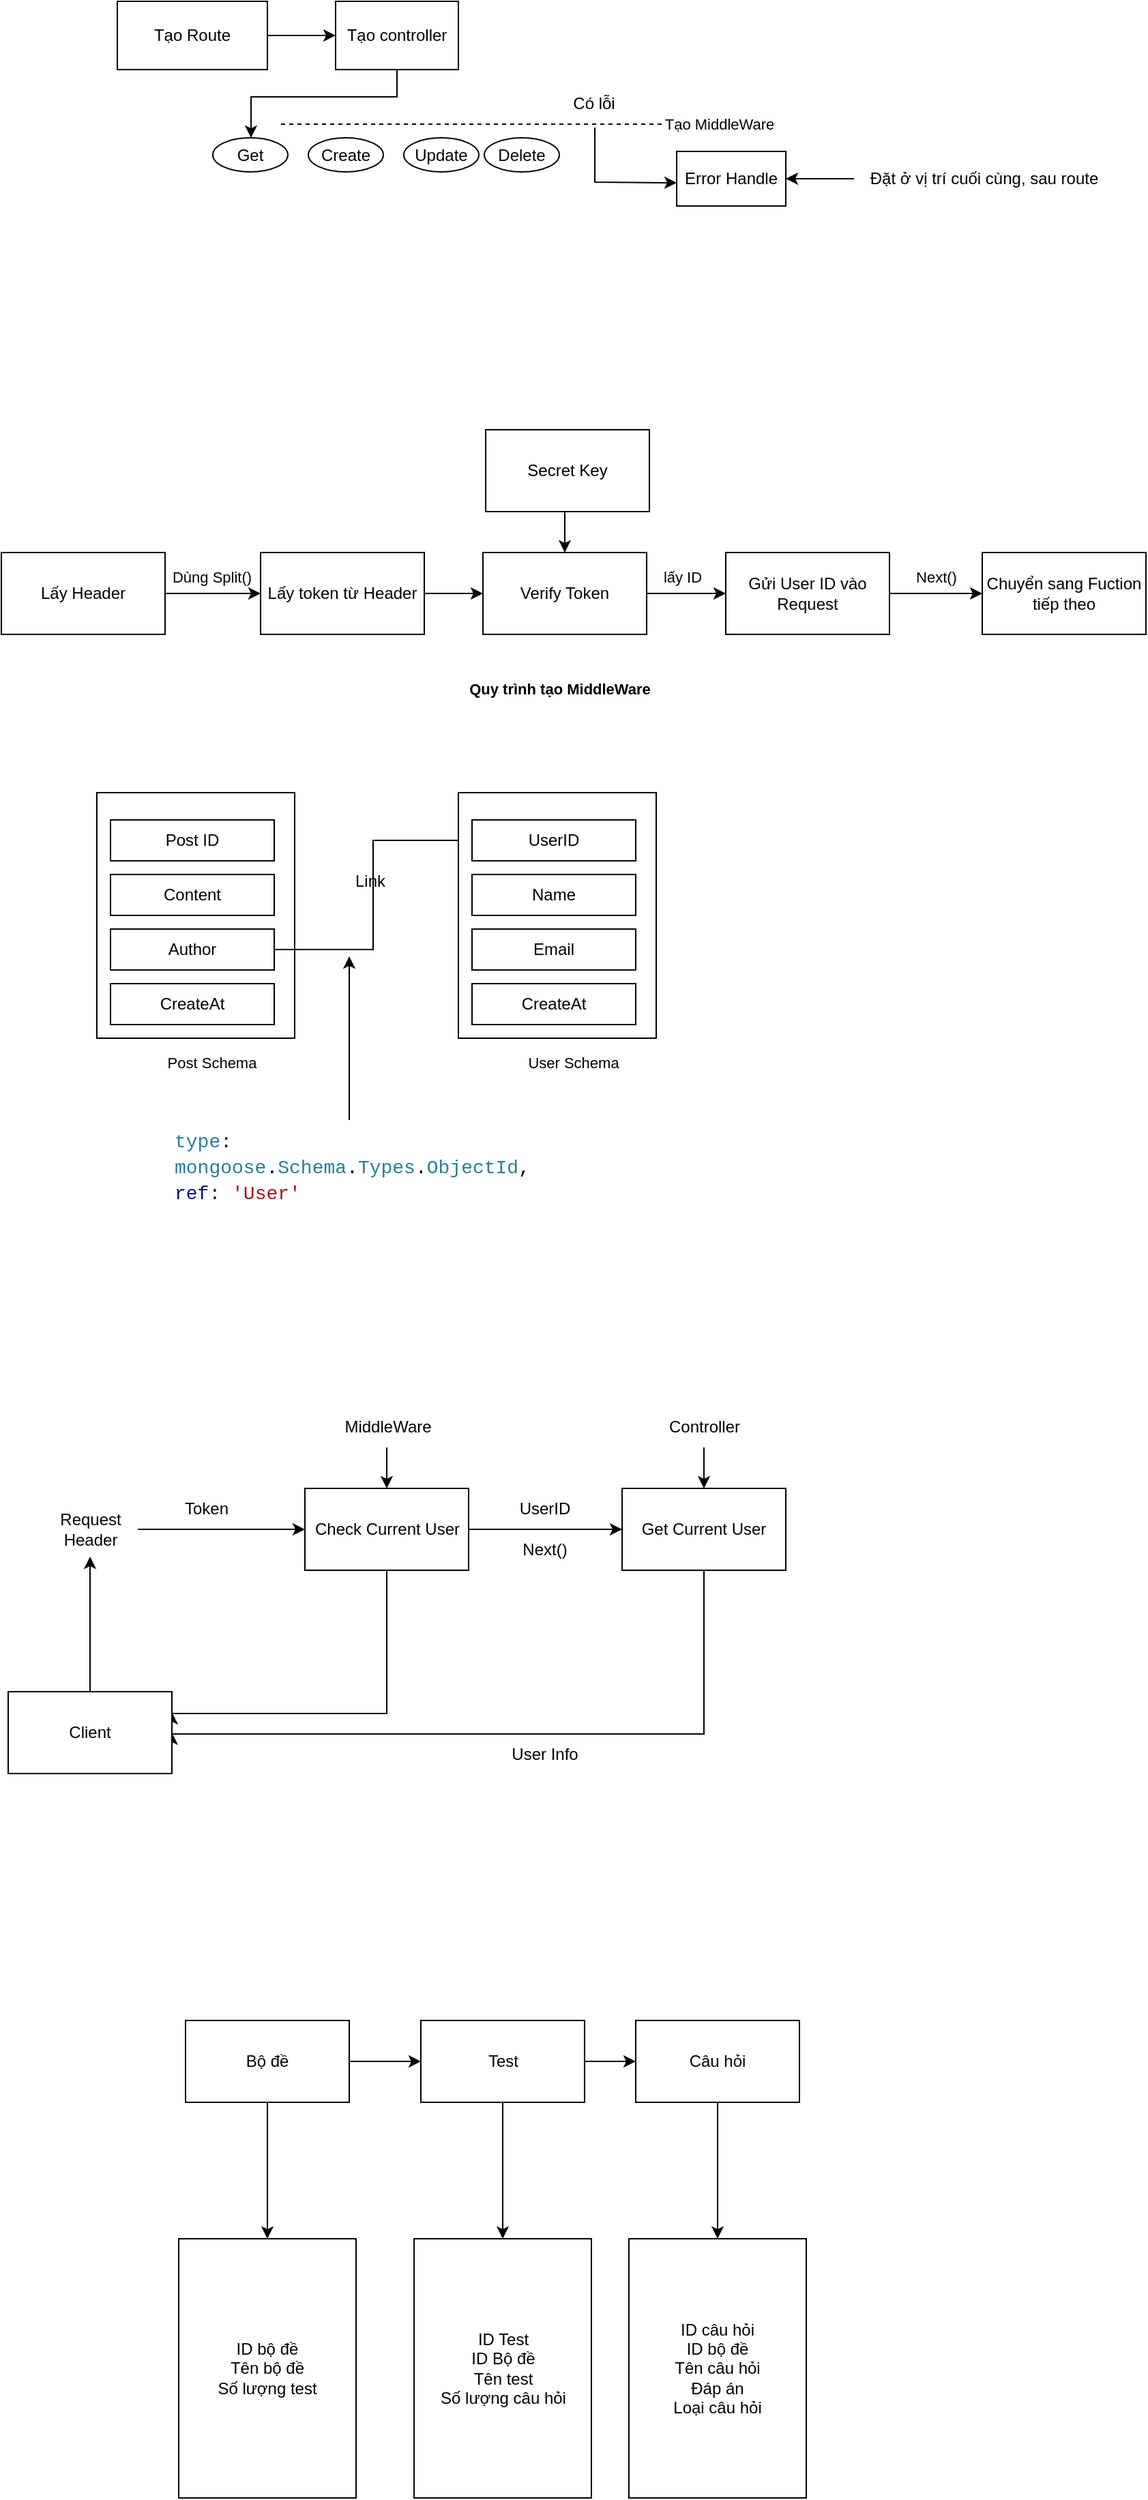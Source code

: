 <mxfile version="20.8.20" type="github">
  <diagram id="-SRTi5FGNhJISN_nRNZ4" name="Page-1">
    <mxGraphModel dx="1290" dy="549" grid="1" gridSize="10" guides="1" tooltips="1" connect="1" arrows="1" fold="1" page="1" pageScale="1" pageWidth="827" pageHeight="1169" math="0" shadow="0">
      <root>
        <mxCell id="0" />
        <mxCell id="1" parent="0" />
        <mxCell id="EXytRapRBaKdDBkQyjD2-3" value="" style="edgeStyle=orthogonalEdgeStyle;rounded=0;orthogonalLoop=1;jettySize=auto;html=1;" parent="1" source="EXytRapRBaKdDBkQyjD2-1" target="EXytRapRBaKdDBkQyjD2-2" edge="1">
          <mxGeometry relative="1" as="geometry" />
        </mxCell>
        <mxCell id="EXytRapRBaKdDBkQyjD2-1" value="Tạo Route" style="rounded=0;whiteSpace=wrap;html=1;" parent="1" vertex="1">
          <mxGeometry x="90" y="160" width="110" height="50" as="geometry" />
        </mxCell>
        <mxCell id="EXytRapRBaKdDBkQyjD2-5" value="" style="edgeStyle=orthogonalEdgeStyle;rounded=0;orthogonalLoop=1;jettySize=auto;html=1;" parent="1" source="EXytRapRBaKdDBkQyjD2-2" target="EXytRapRBaKdDBkQyjD2-4" edge="1">
          <mxGeometry relative="1" as="geometry">
            <Array as="points">
              <mxPoint x="295" y="230" />
              <mxPoint x="188" y="230" />
            </Array>
          </mxGeometry>
        </mxCell>
        <mxCell id="EXytRapRBaKdDBkQyjD2-2" value="Tạo controller" style="whiteSpace=wrap;html=1;rounded=0;" parent="1" vertex="1">
          <mxGeometry x="250" y="160" width="90" height="50" as="geometry" />
        </mxCell>
        <mxCell id="EXytRapRBaKdDBkQyjD2-4" value="Get" style="ellipse;whiteSpace=wrap;html=1;rounded=0;" parent="1" vertex="1">
          <mxGeometry x="160" y="260" width="55" height="25" as="geometry" />
        </mxCell>
        <mxCell id="EXytRapRBaKdDBkQyjD2-6" value="Create" style="ellipse;whiteSpace=wrap;html=1;rounded=0;" parent="1" vertex="1">
          <mxGeometry x="230" y="260" width="55" height="25" as="geometry" />
        </mxCell>
        <mxCell id="EXytRapRBaKdDBkQyjD2-7" value="Update" style="ellipse;whiteSpace=wrap;html=1;rounded=0;" parent="1" vertex="1">
          <mxGeometry x="300" y="260" width="55" height="25" as="geometry" />
        </mxCell>
        <mxCell id="EXytRapRBaKdDBkQyjD2-11" value="" style="endArrow=none;dashed=1;html=1;rounded=0;" parent="1" edge="1">
          <mxGeometry width="50" height="50" relative="1" as="geometry">
            <mxPoint x="210" y="250" as="sourcePoint" />
            <mxPoint x="490" y="250" as="targetPoint" />
          </mxGeometry>
        </mxCell>
        <mxCell id="EXytRapRBaKdDBkQyjD2-12" value="Tạo MiddleWare" style="edgeLabel;html=1;align=center;verticalAlign=middle;resizable=0;points=[];" parent="EXytRapRBaKdDBkQyjD2-11" vertex="1" connectable="0">
          <mxGeometry x="0.753" relative="1" as="geometry">
            <mxPoint x="75" as="offset" />
          </mxGeometry>
        </mxCell>
        <mxCell id="EXytRapRBaKdDBkQyjD2-15" value="" style="edgeStyle=orthogonalEdgeStyle;rounded=0;orthogonalLoop=1;jettySize=auto;html=1;" parent="1" source="EXytRapRBaKdDBkQyjD2-13" target="EXytRapRBaKdDBkQyjD2-14" edge="1">
          <mxGeometry relative="1" as="geometry" />
        </mxCell>
        <mxCell id="EXytRapRBaKdDBkQyjD2-13" value="Lấy Header" style="rounded=0;whiteSpace=wrap;html=1;" parent="1" vertex="1">
          <mxGeometry x="5" y="564" width="120" height="60" as="geometry" />
        </mxCell>
        <mxCell id="EXytRapRBaKdDBkQyjD2-17" value="" style="edgeStyle=orthogonalEdgeStyle;rounded=0;orthogonalLoop=1;jettySize=auto;html=1;" parent="1" source="EXytRapRBaKdDBkQyjD2-14" target="EXytRapRBaKdDBkQyjD2-16" edge="1">
          <mxGeometry relative="1" as="geometry" />
        </mxCell>
        <mxCell id="EXytRapRBaKdDBkQyjD2-14" value="Lấy token từ Header" style="whiteSpace=wrap;html=1;rounded=0;" parent="1" vertex="1">
          <mxGeometry x="195" y="564" width="120" height="60" as="geometry" />
        </mxCell>
        <mxCell id="EXytRapRBaKdDBkQyjD2-21" value="" style="edgeStyle=orthogonalEdgeStyle;rounded=0;orthogonalLoop=1;jettySize=auto;html=1;" parent="1" source="EXytRapRBaKdDBkQyjD2-16" target="EXytRapRBaKdDBkQyjD2-20" edge="1">
          <mxGeometry relative="1" as="geometry" />
        </mxCell>
        <mxCell id="EXytRapRBaKdDBkQyjD2-16" value="Verify Token" style="whiteSpace=wrap;html=1;rounded=0;" parent="1" vertex="1">
          <mxGeometry x="358" y="564" width="120" height="60" as="geometry" />
        </mxCell>
        <mxCell id="EXytRapRBaKdDBkQyjD2-18" value="Dùng Split()" style="edgeLabel;html=1;align=center;verticalAlign=middle;resizable=0;points=[];" parent="1" vertex="1" connectable="0">
          <mxGeometry x="145" y="584" as="geometry">
            <mxPoint x="14" y="-2" as="offset" />
          </mxGeometry>
        </mxCell>
        <mxCell id="EXytRapRBaKdDBkQyjD2-28" value="" style="edgeStyle=orthogonalEdgeStyle;rounded=0;orthogonalLoop=1;jettySize=auto;html=1;" parent="1" source="EXytRapRBaKdDBkQyjD2-20" target="EXytRapRBaKdDBkQyjD2-27" edge="1">
          <mxGeometry relative="1" as="geometry" />
        </mxCell>
        <mxCell id="EXytRapRBaKdDBkQyjD2-20" value="Gửi User ID vào Request" style="whiteSpace=wrap;html=1;rounded=0;" parent="1" vertex="1">
          <mxGeometry x="536" y="564" width="120" height="60" as="geometry" />
        </mxCell>
        <mxCell id="EXytRapRBaKdDBkQyjD2-22" value="Next()" style="edgeLabel;html=1;align=center;verticalAlign=middle;resizable=0;points=[];" parent="1" vertex="1" connectable="0">
          <mxGeometry x="676" y="584" as="geometry">
            <mxPoint x="14" y="-2" as="offset" />
          </mxGeometry>
        </mxCell>
        <mxCell id="EXytRapRBaKdDBkQyjD2-27" value="Chuyển sang Fuction tiếp theo" style="whiteSpace=wrap;html=1;rounded=0;" parent="1" vertex="1">
          <mxGeometry x="724" y="564" width="120" height="60" as="geometry" />
        </mxCell>
        <mxCell id="EXytRapRBaKdDBkQyjD2-29" value="lấy ID" style="edgeLabel;html=1;align=center;verticalAlign=middle;resizable=0;points=[];" parent="1" vertex="1" connectable="0">
          <mxGeometry x="490" y="584" as="geometry">
            <mxPoint x="14" y="-2" as="offset" />
          </mxGeometry>
        </mxCell>
        <mxCell id="EXytRapRBaKdDBkQyjD2-31" value="Quy trình tạo MiddleWare" style="edgeLabel;html=1;align=center;verticalAlign=middle;resizable=0;points=[];fontStyle=1" parent="1" vertex="1" connectable="0">
          <mxGeometry x="414" y="664" as="geometry" />
        </mxCell>
        <mxCell id="EXytRapRBaKdDBkQyjD2-32" value="" style="endArrow=classic;html=1;rounded=0;entryX=0.5;entryY=0;entryDx=0;entryDy=0;" parent="1" target="EXytRapRBaKdDBkQyjD2-16" edge="1">
          <mxGeometry width="50" height="50" relative="1" as="geometry">
            <mxPoint x="418" y="534" as="sourcePoint" />
            <mxPoint x="440" y="444" as="targetPoint" />
          </mxGeometry>
        </mxCell>
        <mxCell id="EXytRapRBaKdDBkQyjD2-33" value="Secret Key" style="rounded=0;whiteSpace=wrap;html=1;" parent="1" vertex="1">
          <mxGeometry x="360" y="474" width="120" height="60" as="geometry" />
        </mxCell>
        <mxCell id="EXytRapRBaKdDBkQyjD2-34" value="" style="rounded=0;whiteSpace=wrap;html=1;" parent="1" vertex="1">
          <mxGeometry x="75" y="740" width="145" height="180" as="geometry" />
        </mxCell>
        <mxCell id="EXytRapRBaKdDBkQyjD2-35" value="Post ID" style="rounded=0;whiteSpace=wrap;html=1;" parent="1" vertex="1">
          <mxGeometry x="85" y="760" width="120" height="30" as="geometry" />
        </mxCell>
        <mxCell id="EXytRapRBaKdDBkQyjD2-36" value="Content" style="rounded=0;whiteSpace=wrap;html=1;" parent="1" vertex="1">
          <mxGeometry x="85" y="800" width="120" height="30" as="geometry" />
        </mxCell>
        <mxCell id="EXytRapRBaKdDBkQyjD2-49" style="edgeStyle=orthogonalEdgeStyle;rounded=0;orthogonalLoop=1;jettySize=auto;html=1;entryX=0;entryY=0.5;entryDx=0;entryDy=0;" parent="1" source="EXytRapRBaKdDBkQyjD2-37" target="EXytRapRBaKdDBkQyjD2-41" edge="1">
          <mxGeometry relative="1" as="geometry" />
        </mxCell>
        <mxCell id="EXytRapRBaKdDBkQyjD2-37" value="Author" style="rounded=0;whiteSpace=wrap;html=1;" parent="1" vertex="1">
          <mxGeometry x="85" y="840" width="120" height="30" as="geometry" />
        </mxCell>
        <mxCell id="EXytRapRBaKdDBkQyjD2-38" value="CreateAt" style="rounded=0;whiteSpace=wrap;html=1;" parent="1" vertex="1">
          <mxGeometry x="85" y="880" width="120" height="30" as="geometry" />
        </mxCell>
        <mxCell id="EXytRapRBaKdDBkQyjD2-39" value="Post Schema" style="edgeLabel;html=1;align=center;verticalAlign=middle;resizable=0;points=[];" parent="1" vertex="1" connectable="0">
          <mxGeometry x="145" y="940" as="geometry">
            <mxPoint x="14" y="-2" as="offset" />
          </mxGeometry>
        </mxCell>
        <mxCell id="EXytRapRBaKdDBkQyjD2-40" value="" style="rounded=0;whiteSpace=wrap;html=1;" parent="1" vertex="1">
          <mxGeometry x="340" y="740" width="145" height="180" as="geometry" />
        </mxCell>
        <mxCell id="EXytRapRBaKdDBkQyjD2-41" value="UserID" style="rounded=0;whiteSpace=wrap;html=1;" parent="1" vertex="1">
          <mxGeometry x="350" y="760" width="120" height="30" as="geometry" />
        </mxCell>
        <mxCell id="EXytRapRBaKdDBkQyjD2-42" value="Name" style="rounded=0;whiteSpace=wrap;html=1;" parent="1" vertex="1">
          <mxGeometry x="350" y="800" width="120" height="30" as="geometry" />
        </mxCell>
        <mxCell id="EXytRapRBaKdDBkQyjD2-43" value="Email" style="rounded=0;whiteSpace=wrap;html=1;" parent="1" vertex="1">
          <mxGeometry x="350" y="840" width="120" height="30" as="geometry" />
        </mxCell>
        <mxCell id="EXytRapRBaKdDBkQyjD2-44" value="CreateAt" style="rounded=0;whiteSpace=wrap;html=1;" parent="1" vertex="1">
          <mxGeometry x="350" y="880" width="120" height="30" as="geometry" />
        </mxCell>
        <mxCell id="EXytRapRBaKdDBkQyjD2-45" value="User Schema" style="edgeLabel;html=1;align=center;verticalAlign=middle;resizable=0;points=[];" parent="1" vertex="1" connectable="0">
          <mxGeometry x="410" y="940" as="geometry">
            <mxPoint x="14" y="-2" as="offset" />
          </mxGeometry>
        </mxCell>
        <mxCell id="EXytRapRBaKdDBkQyjD2-51" style="edgeStyle=orthogonalEdgeStyle;rounded=0;orthogonalLoop=1;jettySize=auto;html=1;" parent="1" source="EXytRapRBaKdDBkQyjD2-50" edge="1">
          <mxGeometry relative="1" as="geometry">
            <mxPoint x="260" y="860" as="targetPoint" />
          </mxGeometry>
        </mxCell>
        <mxCell id="EXytRapRBaKdDBkQyjD2-50" value="&lt;div style=&quot;color: rgb(0, 0, 0); background-color: rgb(255, 255, 255); font-family: Consolas, &amp;quot;Courier New&amp;quot;, monospace; font-weight: normal; font-size: 14px; line-height: 19px;&quot;&gt;&lt;div&gt;&lt;span style=&quot;color: #267f99;&quot;&gt;type&lt;/span&gt;&lt;span style=&quot;color: #001080;&quot;&gt;:&lt;/span&gt;&lt;span style=&quot;color: #000000;&quot;&gt; &lt;/span&gt;&lt;span style=&quot;color: #267f99;&quot;&gt;mongoose&lt;/span&gt;&lt;span style=&quot;color: #000000;&quot;&gt;.&lt;/span&gt;&lt;span style=&quot;color: #267f99;&quot;&gt;Schema&lt;/span&gt;&lt;span style=&quot;color: #000000;&quot;&gt;.&lt;/span&gt;&lt;span style=&quot;color: #267f99;&quot;&gt;Types&lt;/span&gt;&lt;span style=&quot;color: #000000;&quot;&gt;.&lt;/span&gt;&lt;span style=&quot;color: #267f99;&quot;&gt;ObjectId&lt;/span&gt;&lt;span style=&quot;color: #000000;&quot;&gt;,&lt;/span&gt;&lt;/div&gt;&lt;div&gt;&lt;span style=&quot;color: #001080;&quot;&gt;ref&lt;/span&gt;&lt;span style=&quot;color: #001080;&quot;&gt;:&lt;/span&gt;&lt;span style=&quot;color: #000000;&quot;&gt; &lt;/span&gt;&lt;span style=&quot;color: #a31515;&quot;&gt;&#39;User&#39;&lt;/span&gt;&lt;/div&gt;&lt;/div&gt;" style="text;whiteSpace=wrap;html=1;align=left;" parent="1" vertex="1">
          <mxGeometry x="130" y="980" width="260" height="60" as="geometry" />
        </mxCell>
        <mxCell id="EXytRapRBaKdDBkQyjD2-52" value="Link" style="text;html=1;align=center;verticalAlign=middle;resizable=0;points=[];autosize=1;strokeColor=none;fillColor=none;" parent="1" vertex="1">
          <mxGeometry x="250" y="790" width="50" height="30" as="geometry" />
        </mxCell>
        <mxCell id="EXytRapRBaKdDBkQyjD2-53" value="Error Handle" style="rounded=0;whiteSpace=wrap;html=1;" parent="1" vertex="1">
          <mxGeometry x="500" y="270" width="80" height="40" as="geometry" />
        </mxCell>
        <mxCell id="EXytRapRBaKdDBkQyjD2-56" value="" style="endArrow=classic;html=1;rounded=0;" parent="1" edge="1">
          <mxGeometry width="50" height="50" relative="1" as="geometry">
            <mxPoint x="440" y="252.5" as="sourcePoint" />
            <mxPoint x="500" y="293" as="targetPoint" />
            <Array as="points">
              <mxPoint x="440" y="292.5" />
            </Array>
          </mxGeometry>
        </mxCell>
        <mxCell id="EXytRapRBaKdDBkQyjD2-57" value="Delete" style="ellipse;whiteSpace=wrap;html=1;rounded=0;" parent="1" vertex="1">
          <mxGeometry x="359" y="260" width="55" height="25" as="geometry" />
        </mxCell>
        <mxCell id="EXytRapRBaKdDBkQyjD2-58" value="Có lỗi" style="text;html=1;align=center;verticalAlign=middle;resizable=0;points=[];autosize=1;strokeColor=none;fillColor=none;" parent="1" vertex="1">
          <mxGeometry x="414" y="220" width="50" height="30" as="geometry" />
        </mxCell>
        <mxCell id="EXytRapRBaKdDBkQyjD2-61" style="edgeStyle=orthogonalEdgeStyle;rounded=0;orthogonalLoop=1;jettySize=auto;html=1;entryX=1;entryY=0.5;entryDx=0;entryDy=0;" parent="1" source="EXytRapRBaKdDBkQyjD2-60" target="EXytRapRBaKdDBkQyjD2-53" edge="1">
          <mxGeometry relative="1" as="geometry" />
        </mxCell>
        <mxCell id="EXytRapRBaKdDBkQyjD2-60" value="Đặt ở vị trí cuối cùng, sau route" style="text;html=1;align=center;verticalAlign=middle;resizable=0;points=[];autosize=1;strokeColor=none;fillColor=none;" parent="1" vertex="1">
          <mxGeometry x="630" y="275" width="190" height="30" as="geometry" />
        </mxCell>
        <mxCell id="RWx-zVJMpGf9WlTPyFR--6" style="edgeStyle=orthogonalEdgeStyle;rounded=0;orthogonalLoop=1;jettySize=auto;html=1;entryX=0;entryY=0.5;entryDx=0;entryDy=0;" parent="1" source="RWx-zVJMpGf9WlTPyFR--1" target="RWx-zVJMpGf9WlTPyFR--5" edge="1">
          <mxGeometry relative="1" as="geometry" />
        </mxCell>
        <mxCell id="RWx-zVJMpGf9WlTPyFR--19" style="edgeStyle=orthogonalEdgeStyle;rounded=0;orthogonalLoop=1;jettySize=auto;html=1;entryX=1;entryY=0.25;entryDx=0;entryDy=0;" parent="1" source="RWx-zVJMpGf9WlTPyFR--1" target="RWx-zVJMpGf9WlTPyFR--13" edge="1">
          <mxGeometry relative="1" as="geometry">
            <Array as="points">
              <mxPoint x="288" y="1415" />
            </Array>
          </mxGeometry>
        </mxCell>
        <mxCell id="RWx-zVJMpGf9WlTPyFR--1" value="Check Current User" style="whiteSpace=wrap;html=1;" parent="1" vertex="1">
          <mxGeometry x="227.5" y="1250" width="120" height="60" as="geometry" />
        </mxCell>
        <mxCell id="RWx-zVJMpGf9WlTPyFR--3" style="edgeStyle=orthogonalEdgeStyle;rounded=0;orthogonalLoop=1;jettySize=auto;html=1;entryX=0;entryY=0.5;entryDx=0;entryDy=0;" parent="1" source="RWx-zVJMpGf9WlTPyFR--2" target="RWx-zVJMpGf9WlTPyFR--1" edge="1">
          <mxGeometry relative="1" as="geometry" />
        </mxCell>
        <mxCell id="RWx-zVJMpGf9WlTPyFR--2" value="Request &lt;br&gt;Header" style="text;html=1;align=center;verticalAlign=middle;resizable=0;points=[];autosize=1;strokeColor=none;fillColor=none;" parent="1" vertex="1">
          <mxGeometry x="35" y="1260" width="70" height="40" as="geometry" />
        </mxCell>
        <mxCell id="RWx-zVJMpGf9WlTPyFR--17" style="edgeStyle=orthogonalEdgeStyle;rounded=0;orthogonalLoop=1;jettySize=auto;html=1;entryX=1;entryY=0.5;entryDx=0;entryDy=0;" parent="1" source="RWx-zVJMpGf9WlTPyFR--5" target="RWx-zVJMpGf9WlTPyFR--13" edge="1">
          <mxGeometry relative="1" as="geometry">
            <Array as="points">
              <mxPoint x="520" y="1430" />
            </Array>
          </mxGeometry>
        </mxCell>
        <mxCell id="RWx-zVJMpGf9WlTPyFR--5" value="Get Current User" style="whiteSpace=wrap;html=1;" parent="1" vertex="1">
          <mxGeometry x="460" y="1250" width="120" height="60" as="geometry" />
        </mxCell>
        <mxCell id="RWx-zVJMpGf9WlTPyFR--7" value="Next()" style="text;html=1;align=center;verticalAlign=middle;resizable=0;points=[];autosize=1;strokeColor=none;fillColor=none;" parent="1" vertex="1">
          <mxGeometry x="372.5" y="1280" width="60" height="30" as="geometry" />
        </mxCell>
        <mxCell id="RWx-zVJMpGf9WlTPyFR--8" value="UserID" style="text;html=1;align=center;verticalAlign=middle;resizable=0;points=[];autosize=1;strokeColor=none;fillColor=none;" parent="1" vertex="1">
          <mxGeometry x="372.5" y="1250" width="60" height="30" as="geometry" />
        </mxCell>
        <mxCell id="RWx-zVJMpGf9WlTPyFR--10" style="edgeStyle=orthogonalEdgeStyle;rounded=0;orthogonalLoop=1;jettySize=auto;html=1;entryX=0.5;entryY=0;entryDx=0;entryDy=0;" parent="1" source="RWx-zVJMpGf9WlTPyFR--9" target="RWx-zVJMpGf9WlTPyFR--1" edge="1">
          <mxGeometry relative="1" as="geometry" />
        </mxCell>
        <mxCell id="RWx-zVJMpGf9WlTPyFR--9" value="MiddleWare" style="text;html=1;align=center;verticalAlign=middle;resizable=0;points=[];autosize=1;strokeColor=none;fillColor=none;" parent="1" vertex="1">
          <mxGeometry x="242.5" y="1190" width="90" height="30" as="geometry" />
        </mxCell>
        <mxCell id="RWx-zVJMpGf9WlTPyFR--12" value="" style="edgeStyle=orthogonalEdgeStyle;rounded=0;orthogonalLoop=1;jettySize=auto;html=1;" parent="1" source="RWx-zVJMpGf9WlTPyFR--11" target="RWx-zVJMpGf9WlTPyFR--5" edge="1">
          <mxGeometry relative="1" as="geometry" />
        </mxCell>
        <mxCell id="RWx-zVJMpGf9WlTPyFR--11" value="Controller" style="text;html=1;align=center;verticalAlign=middle;resizable=0;points=[];autosize=1;strokeColor=none;fillColor=none;" parent="1" vertex="1">
          <mxGeometry x="480" y="1190" width="80" height="30" as="geometry" />
        </mxCell>
        <mxCell id="RWx-zVJMpGf9WlTPyFR--15" style="edgeStyle=orthogonalEdgeStyle;rounded=0;orthogonalLoop=1;jettySize=auto;html=1;" parent="1" source="RWx-zVJMpGf9WlTPyFR--13" target="RWx-zVJMpGf9WlTPyFR--2" edge="1">
          <mxGeometry relative="1" as="geometry" />
        </mxCell>
        <mxCell id="RWx-zVJMpGf9WlTPyFR--13" value="Client" style="whiteSpace=wrap;html=1;" parent="1" vertex="1">
          <mxGeometry x="10" y="1399" width="120" height="60" as="geometry" />
        </mxCell>
        <mxCell id="RWx-zVJMpGf9WlTPyFR--16" value="Token" style="text;html=1;align=center;verticalAlign=middle;resizable=0;points=[];autosize=1;strokeColor=none;fillColor=none;" parent="1" vertex="1">
          <mxGeometry x="125" y="1250" width="60" height="30" as="geometry" />
        </mxCell>
        <mxCell id="RWx-zVJMpGf9WlTPyFR--18" value="User Info" style="text;html=1;align=center;verticalAlign=middle;resizable=0;points=[];autosize=1;strokeColor=none;fillColor=none;" parent="1" vertex="1">
          <mxGeometry x="367.5" y="1430" width="70" height="30" as="geometry" />
        </mxCell>
        <mxCell id="jv9msRsnAz_BybJq5xRs-16" style="edgeStyle=orthogonalEdgeStyle;rounded=0;orthogonalLoop=1;jettySize=auto;html=1;entryX=0;entryY=0.5;entryDx=0;entryDy=0;" parent="1" source="jv9msRsnAz_BybJq5xRs-7" target="jv9msRsnAz_BybJq5xRs-8" edge="1">
          <mxGeometry relative="1" as="geometry" />
        </mxCell>
        <mxCell id="jv9msRsnAz_BybJq5xRs-21" style="edgeStyle=orthogonalEdgeStyle;rounded=0;orthogonalLoop=1;jettySize=auto;html=1;" parent="1" source="jv9msRsnAz_BybJq5xRs-7" target="jv9msRsnAz_BybJq5xRs-20" edge="1">
          <mxGeometry relative="1" as="geometry" />
        </mxCell>
        <mxCell id="jv9msRsnAz_BybJq5xRs-7" value="Bộ đề" style="rounded=0;whiteSpace=wrap;html=1;" parent="1" vertex="1">
          <mxGeometry x="140" y="1640" width="120" height="60" as="geometry" />
        </mxCell>
        <mxCell id="jv9msRsnAz_BybJq5xRs-17" value="" style="edgeStyle=orthogonalEdgeStyle;rounded=0;orthogonalLoop=1;jettySize=auto;html=1;" parent="1" source="jv9msRsnAz_BybJq5xRs-8" target="jv9msRsnAz_BybJq5xRs-12" edge="1">
          <mxGeometry relative="1" as="geometry" />
        </mxCell>
        <mxCell id="jv9msRsnAz_BybJq5xRs-23" style="edgeStyle=orthogonalEdgeStyle;rounded=0;orthogonalLoop=1;jettySize=auto;html=1;" parent="1" source="jv9msRsnAz_BybJq5xRs-8" target="jv9msRsnAz_BybJq5xRs-22" edge="1">
          <mxGeometry relative="1" as="geometry" />
        </mxCell>
        <mxCell id="jv9msRsnAz_BybJq5xRs-8" value="Test" style="whiteSpace=wrap;html=1;" parent="1" vertex="1">
          <mxGeometry x="312.5" y="1640" width="120" height="60" as="geometry" />
        </mxCell>
        <mxCell id="jv9msRsnAz_BybJq5xRs-25" style="edgeStyle=orthogonalEdgeStyle;rounded=0;orthogonalLoop=1;jettySize=auto;html=1;entryX=0.5;entryY=0;entryDx=0;entryDy=0;" parent="1" source="jv9msRsnAz_BybJq5xRs-12" target="jv9msRsnAz_BybJq5xRs-24" edge="1">
          <mxGeometry relative="1" as="geometry" />
        </mxCell>
        <mxCell id="jv9msRsnAz_BybJq5xRs-12" value="Câu hỏi" style="whiteSpace=wrap;html=1;" parent="1" vertex="1">
          <mxGeometry x="470" y="1640" width="120" height="60" as="geometry" />
        </mxCell>
        <mxCell id="jv9msRsnAz_BybJq5xRs-20" value="ID bộ đề&lt;br&gt;Tên bộ đề&lt;br&gt;Số lượng test" style="whiteSpace=wrap;html=1;" parent="1" vertex="1">
          <mxGeometry x="135" y="1800" width="130" height="190" as="geometry" />
        </mxCell>
        <mxCell id="jv9msRsnAz_BybJq5xRs-22" value="ID Test&lt;br&gt;ID Bộ đề&lt;br&gt;Tên test&lt;br&gt;Số lượng câu hỏi" style="whiteSpace=wrap;html=1;" parent="1" vertex="1">
          <mxGeometry x="307.5" y="1800" width="130" height="190" as="geometry" />
        </mxCell>
        <mxCell id="jv9msRsnAz_BybJq5xRs-24" value="ID câu hỏi&lt;br&gt;ID bộ đề&lt;br&gt;Tên câu hỏi&lt;br&gt;Đáp án&lt;br&gt;Loại câu hỏi" style="whiteSpace=wrap;html=1;" parent="1" vertex="1">
          <mxGeometry x="465" y="1800" width="130" height="190" as="geometry" />
        </mxCell>
      </root>
    </mxGraphModel>
  </diagram>
</mxfile>
